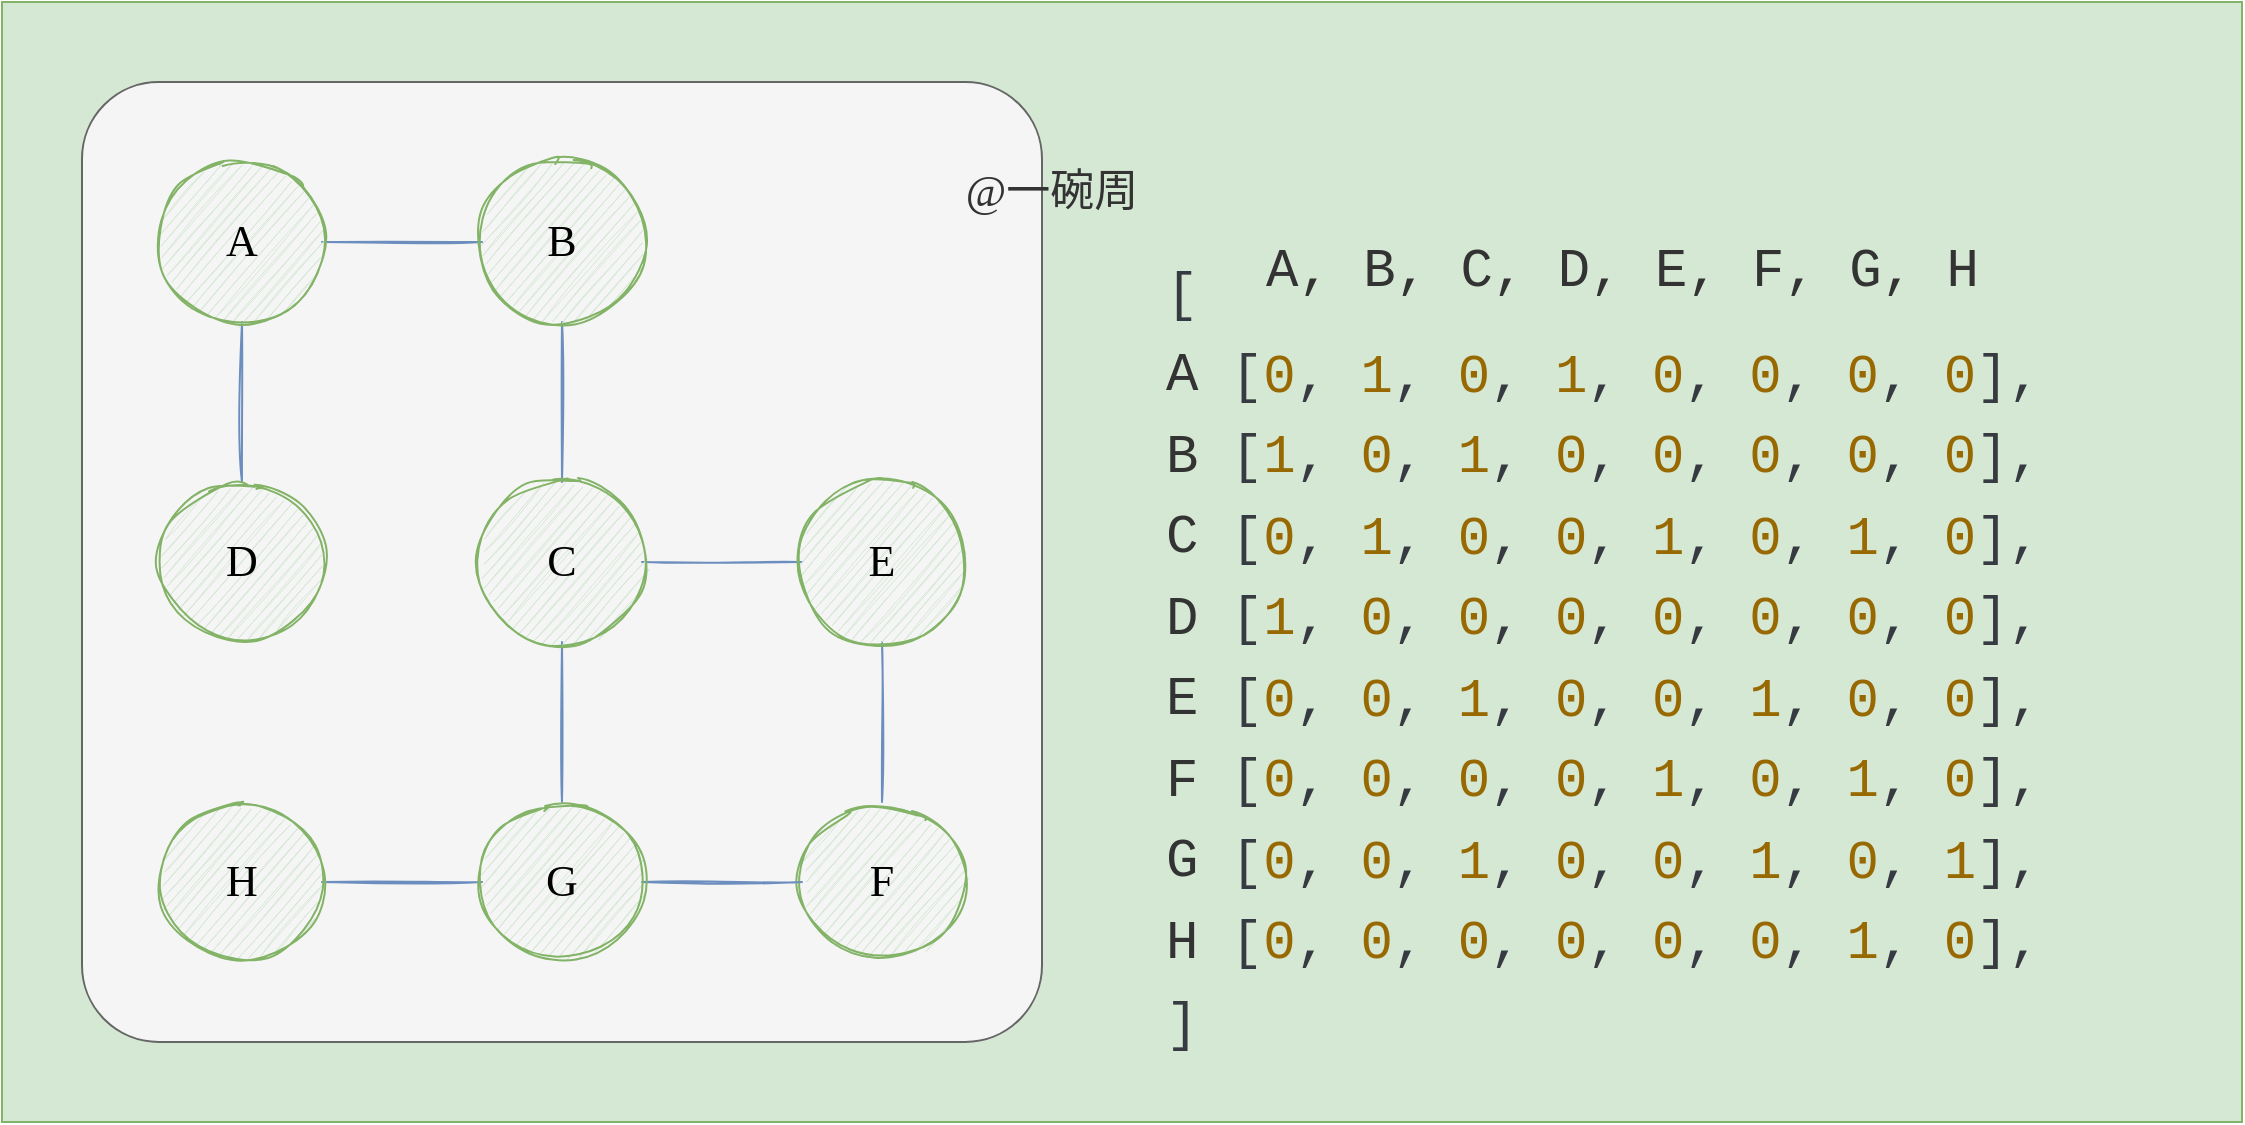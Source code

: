 <mxfile version="16.5.1" type="device"><diagram id="Wqhsb_z9DMbByIuMt15G" name="第 1 页"><mxGraphModel dx="1422" dy="839" grid="1" gridSize="10" guides="1" tooltips="1" connect="1" arrows="1" fold="1" page="0" pageScale="1" pageWidth="827" pageHeight="1169" math="0" shadow="0"><root><mxCell id="0"/><mxCell id="1" parent="0"/><mxCell id="ntMZ8OlPE3a6FN9kULvt-22" value="" style="rounded=0;whiteSpace=wrap;html=1;sketch=0;fontFamily=Comic Sans MS;fontSize=22;strokeColor=#82b366;fillColor=#d5e8d4;" vertex="1" parent="1"><mxGeometry x="40" y="200" width="1120" height="560" as="geometry"/></mxCell><mxCell id="ntMZ8OlPE3a6FN9kULvt-20" value="" style="rounded=1;whiteSpace=wrap;html=1;sketch=0;fontFamily=Comic Sans MS;fontSize=22;strokeColor=#666666;fillColor=#f5f5f5;arcSize=8;fontColor=#333333;" vertex="1" parent="1"><mxGeometry x="80" y="240" width="480" height="480" as="geometry"/></mxCell><mxCell id="ntMZ8OlPE3a6FN9kULvt-32" style="edgeStyle=none;rounded=0;sketch=1;orthogonalLoop=1;jettySize=auto;html=1;exitX=1;exitY=0.5;exitDx=0;exitDy=0;entryX=0;entryY=0.5;entryDx=0;entryDy=0;fontFamily=Comic Sans MS;fontSize=22;fontColor=#333333;strokeColor=#6C8EBF;endArrow=none;endFill=0;" edge="1" parent="1" source="ntMZ8OlPE3a6FN9kULvt-11" target="ntMZ8OlPE3a6FN9kULvt-12"><mxGeometry relative="1" as="geometry"/></mxCell><mxCell id="ntMZ8OlPE3a6FN9kULvt-34" style="edgeStyle=none;rounded=0;sketch=1;orthogonalLoop=1;jettySize=auto;html=1;exitX=0.5;exitY=1;exitDx=0;exitDy=0;fontFamily=Comic Sans MS;fontSize=22;fontColor=#333333;endArrow=none;endFill=0;strokeColor=#6C8EBF;" edge="1" parent="1" source="ntMZ8OlPE3a6FN9kULvt-11" target="ntMZ8OlPE3a6FN9kULvt-18"><mxGeometry relative="1" as="geometry"/></mxCell><mxCell id="ntMZ8OlPE3a6FN9kULvt-11" value="&lt;font style=&quot;font-size: 22px&quot; face=&quot;Comic Sans MS&quot;&gt;A&lt;/font&gt;" style="ellipse;whiteSpace=wrap;html=1;aspect=fixed;fillColor=#d5e8d4;strokeColor=#82b366;sketch=1;" vertex="1" parent="1"><mxGeometry x="120" y="280" width="80" height="80" as="geometry"/></mxCell><mxCell id="ntMZ8OlPE3a6FN9kULvt-33" style="edgeStyle=none;rounded=0;sketch=1;orthogonalLoop=1;jettySize=auto;html=1;exitX=0.5;exitY=1;exitDx=0;exitDy=0;entryX=0.5;entryY=0;entryDx=0;entryDy=0;fontFamily=Comic Sans MS;fontSize=22;fontColor=#333333;endArrow=none;endFill=0;strokeColor=#6C8EBF;" edge="1" parent="1" source="ntMZ8OlPE3a6FN9kULvt-12" target="ntMZ8OlPE3a6FN9kULvt-13"><mxGeometry relative="1" as="geometry"/></mxCell><mxCell id="ntMZ8OlPE3a6FN9kULvt-12" value="&lt;font style=&quot;font-size: 22px&quot; face=&quot;Comic Sans MS&quot;&gt;B&lt;/font&gt;" style="ellipse;whiteSpace=wrap;html=1;aspect=fixed;fillColor=#d5e8d4;strokeColor=#82b366;sketch=1;" vertex="1" parent="1"><mxGeometry x="280" y="280" width="80" height="80" as="geometry"/></mxCell><mxCell id="ntMZ8OlPE3a6FN9kULvt-35" style="edgeStyle=none;rounded=0;sketch=1;orthogonalLoop=1;jettySize=auto;html=1;exitX=1;exitY=0.5;exitDx=0;exitDy=0;fontFamily=Comic Sans MS;fontSize=22;fontColor=#333333;endArrow=none;endFill=0;strokeColor=#6C8EBF;" edge="1" parent="1" source="ntMZ8OlPE3a6FN9kULvt-13" target="ntMZ8OlPE3a6FN9kULvt-14"><mxGeometry relative="1" as="geometry"/></mxCell><mxCell id="ntMZ8OlPE3a6FN9kULvt-37" style="edgeStyle=none;rounded=0;sketch=1;orthogonalLoop=1;jettySize=auto;html=1;exitX=0.5;exitY=1;exitDx=0;exitDy=0;fontFamily=Comic Sans MS;fontSize=22;fontColor=#333333;endArrow=none;endFill=0;strokeColor=#6C8EBF;" edge="1" parent="1" source="ntMZ8OlPE3a6FN9kULvt-13" target="ntMZ8OlPE3a6FN9kULvt-16"><mxGeometry relative="1" as="geometry"/></mxCell><mxCell id="ntMZ8OlPE3a6FN9kULvt-13" value="&lt;font style=&quot;font-size: 22px&quot; face=&quot;Comic Sans MS&quot;&gt;C&lt;/font&gt;" style="ellipse;whiteSpace=wrap;html=1;aspect=fixed;fillColor=#d5e8d4;strokeColor=#82b366;sketch=1;" vertex="1" parent="1"><mxGeometry x="280" y="440" width="80" height="80" as="geometry"/></mxCell><mxCell id="ntMZ8OlPE3a6FN9kULvt-36" style="edgeStyle=none;rounded=0;sketch=1;orthogonalLoop=1;jettySize=auto;html=1;exitX=0.5;exitY=1;exitDx=0;exitDy=0;fontFamily=Comic Sans MS;fontSize=22;fontColor=#333333;endArrow=none;endFill=0;strokeColor=#6C8EBF;" edge="1" parent="1" source="ntMZ8OlPE3a6FN9kULvt-14" target="ntMZ8OlPE3a6FN9kULvt-15"><mxGeometry relative="1" as="geometry"/></mxCell><mxCell id="ntMZ8OlPE3a6FN9kULvt-14" value="&lt;font style=&quot;font-size: 22px&quot; face=&quot;Comic Sans MS&quot;&gt;E&lt;/font&gt;" style="ellipse;whiteSpace=wrap;html=1;aspect=fixed;fillColor=#d5e8d4;strokeColor=#82b366;sketch=1;" vertex="1" parent="1"><mxGeometry x="440" y="440" width="80" height="80" as="geometry"/></mxCell><mxCell id="ntMZ8OlPE3a6FN9kULvt-15" value="&lt;font style=&quot;font-size: 22px&quot; face=&quot;Comic Sans MS&quot;&gt;F&lt;/font&gt;" style="ellipse;whiteSpace=wrap;html=1;aspect=fixed;fillColor=#d5e8d4;strokeColor=#82b366;sketch=1;" vertex="1" parent="1"><mxGeometry x="440" y="600" width="80" height="80" as="geometry"/></mxCell><mxCell id="ntMZ8OlPE3a6FN9kULvt-38" style="edgeStyle=none;rounded=0;sketch=1;orthogonalLoop=1;jettySize=auto;html=1;exitX=1;exitY=0.5;exitDx=0;exitDy=0;fontFamily=Comic Sans MS;fontSize=22;fontColor=#333333;endArrow=none;endFill=0;strokeColor=#6C8EBF;" edge="1" parent="1" source="ntMZ8OlPE3a6FN9kULvt-16" target="ntMZ8OlPE3a6FN9kULvt-15"><mxGeometry relative="1" as="geometry"/></mxCell><mxCell id="ntMZ8OlPE3a6FN9kULvt-39" style="edgeStyle=none;rounded=0;sketch=1;orthogonalLoop=1;jettySize=auto;html=1;exitX=0;exitY=0.5;exitDx=0;exitDy=0;fontFamily=Comic Sans MS;fontSize=22;fontColor=#333333;endArrow=none;endFill=0;strokeColor=#6C8EBF;" edge="1" parent="1" source="ntMZ8OlPE3a6FN9kULvt-16" target="ntMZ8OlPE3a6FN9kULvt-17"><mxGeometry relative="1" as="geometry"/></mxCell><mxCell id="ntMZ8OlPE3a6FN9kULvt-16" value="&lt;font style=&quot;font-size: 22px&quot; face=&quot;Comic Sans MS&quot;&gt;G&lt;/font&gt;" style="ellipse;whiteSpace=wrap;html=1;aspect=fixed;fillColor=#d5e8d4;strokeColor=#82b366;sketch=1;" vertex="1" parent="1"><mxGeometry x="280" y="600" width="80" height="80" as="geometry"/></mxCell><mxCell id="ntMZ8OlPE3a6FN9kULvt-17" value="&lt;font style=&quot;font-size: 22px&quot; face=&quot;Comic Sans MS&quot;&gt;H&lt;/font&gt;" style="ellipse;whiteSpace=wrap;html=1;aspect=fixed;fillColor=#d5e8d4;strokeColor=#82b366;sketch=1;" vertex="1" parent="1"><mxGeometry x="120" y="600" width="80" height="80" as="geometry"/></mxCell><mxCell id="ntMZ8OlPE3a6FN9kULvt-18" value="&lt;font style=&quot;font-size: 22px&quot; face=&quot;Comic Sans MS&quot;&gt;D&lt;/font&gt;" style="ellipse;whiteSpace=wrap;html=1;aspect=fixed;fillColor=#d5e8d4;strokeColor=#82b366;sketch=1;" vertex="1" parent="1"><mxGeometry x="120" y="440" width="80" height="80" as="geometry"/></mxCell><mxCell id="ntMZ8OlPE3a6FN9kULvt-21" value="@一碗周" style="text;html=1;strokeColor=none;fillColor=none;align=center;verticalAlign=middle;whiteSpace=wrap;rounded=0;sketch=0;fontFamily=Comic Sans MS;fontSize=22;fontColor=#333333;" vertex="1" parent="1"><mxGeometry x="500" y="280" width="130" height="30" as="geometry"/></mxCell><mxCell id="ntMZ8OlPE3a6FN9kULvt-43" value="&lt;div style=&quot;font-family: &amp;#34;fira code&amp;#34; , &amp;#34;consolas&amp;#34; , &amp;#34;courier new&amp;#34; , monospace ; font-weight: normal ; line-height: 1.5 ; font-size: 27px&quot;&gt;&lt;div style=&quot;color: rgb(56 , 58 , 66)&quot;&gt;&lt;span style=&quot;color: rgb(56 , 58 , 66)&quot;&gt;[&lt;/span&gt;&lt;/div&gt;&lt;div style=&quot;color: rgb(56 , 58 , 66)&quot;&gt;&lt;span style=&quot;color: #383a42&quot;&gt;&amp;nbsp; [&lt;/span&gt;&lt;span style=&quot;color: #986801&quot;&gt;0&lt;/span&gt;&lt;span style=&quot;color: #383a42&quot;&gt;, &lt;/span&gt;&lt;span style=&quot;color: #986801&quot;&gt;1&lt;/span&gt;&lt;span style=&quot;color: #383a42&quot;&gt;, &lt;/span&gt;&lt;span style=&quot;color: #986801&quot;&gt;0&lt;/span&gt;&lt;span style=&quot;color: #383a42&quot;&gt;, &lt;/span&gt;&lt;span style=&quot;color: #986801&quot;&gt;1&lt;/span&gt;&lt;span style=&quot;color: #383a42&quot;&gt;, &lt;/span&gt;&lt;span style=&quot;color: #986801&quot;&gt;0&lt;/span&gt;&lt;span style=&quot;color: #383a42&quot;&gt;, &lt;/span&gt;&lt;span style=&quot;color: #986801&quot;&gt;0&lt;/span&gt;&lt;span style=&quot;color: #383a42&quot;&gt;, &lt;/span&gt;&lt;span style=&quot;color: #986801&quot;&gt;0&lt;/span&gt;&lt;span style=&quot;color: #383a42&quot;&gt;, &lt;/span&gt;&lt;span style=&quot;color: #986801&quot;&gt;0&lt;/span&gt;&lt;span style=&quot;color: #383a42&quot;&gt;],&lt;/span&gt;&lt;/div&gt;&lt;div&gt;&lt;span style=&quot;color: rgb(56 , 58 , 66)&quot;&gt;&amp;nbsp; [&lt;/span&gt;&lt;span style=&quot;color: rgb(152 , 104 , 1)&quot;&gt;1&lt;/span&gt;&lt;span style=&quot;color: rgb(56 , 58 , 66)&quot;&gt;, &lt;/span&gt;&lt;span style=&quot;color: rgb(152 , 104 , 1)&quot;&gt;0&lt;/span&gt;&lt;span style=&quot;color: rgb(56 , 58 , 66)&quot;&gt;, &lt;/span&gt;&lt;font color=&quot;#986801&quot;&gt;1&lt;/font&gt;&lt;span style=&quot;color: rgb(56 , 58 , 66)&quot;&gt;, &lt;/span&gt;&lt;span style=&quot;color: rgb(152 , 104 , 1)&quot;&gt;0&lt;/span&gt;&lt;span style=&quot;color: rgb(56 , 58 , 66)&quot;&gt;, &lt;/span&gt;&lt;span style=&quot;color: rgb(152 , 104 , 1)&quot;&gt;0&lt;/span&gt;&lt;span style=&quot;color: rgb(56 , 58 , 66)&quot;&gt;, &lt;/span&gt;&lt;span style=&quot;color: rgb(152 , 104 , 1)&quot;&gt;0&lt;/span&gt;&lt;span style=&quot;color: rgb(56 , 58 , 66)&quot;&gt;, &lt;/span&gt;&lt;span style=&quot;color: rgb(152 , 104 , 1)&quot;&gt;0&lt;/span&gt;&lt;span style=&quot;color: rgb(56 , 58 , 66)&quot;&gt;, &lt;/span&gt;&lt;span style=&quot;color: rgb(152 , 104 , 1)&quot;&gt;0&lt;/span&gt;&lt;span style=&quot;color: rgb(56 , 58 , 66)&quot;&gt;],&lt;/span&gt;&lt;/div&gt;&lt;div&gt;&lt;span style=&quot;color: rgb(56 , 58 , 66)&quot;&gt;&amp;nbsp; [&lt;/span&gt;&lt;span style=&quot;color: rgb(152 , 104 , 1)&quot;&gt;0&lt;/span&gt;&lt;span style=&quot;color: rgb(56 , 58 , 66)&quot;&gt;, &lt;/span&gt;&lt;font color=&quot;#986801&quot;&gt;1&lt;/font&gt;&lt;span style=&quot;color: rgb(56 , 58 , 66)&quot;&gt;, &lt;/span&gt;&lt;span style=&quot;color: rgb(152 , 104 , 1)&quot;&gt;0&lt;/span&gt;&lt;span style=&quot;color: rgb(56 , 58 , 66)&quot;&gt;, &lt;/span&gt;&lt;span style=&quot;color: rgb(152 , 104 , 1)&quot;&gt;0&lt;/span&gt;&lt;span style=&quot;color: rgb(56 , 58 , 66)&quot;&gt;, &lt;/span&gt;&lt;span style=&quot;color: rgb(152 , 104 , 1)&quot;&gt;1&lt;/span&gt;&lt;span style=&quot;color: rgb(56 , 58 , 66)&quot;&gt;, &lt;/span&gt;&lt;span style=&quot;color: rgb(152 , 104 , 1)&quot;&gt;0&lt;/span&gt;&lt;span style=&quot;color: rgb(56 , 58 , 66)&quot;&gt;, &lt;/span&gt;&lt;span style=&quot;color: rgb(152 , 104 , 1)&quot;&gt;1&lt;/span&gt;&lt;span style=&quot;color: rgb(56 , 58 , 66)&quot;&gt;, &lt;/span&gt;&lt;span style=&quot;color: rgb(152 , 104 , 1)&quot;&gt;0&lt;/span&gt;&lt;span style=&quot;color: rgb(56 , 58 , 66)&quot;&gt;],&lt;/span&gt;&lt;/div&gt;&lt;div style=&quot;color: rgb(56 , 58 , 66)&quot;&gt;&lt;span style=&quot;color: #383a42&quot;&gt;&amp;nbsp; [&lt;/span&gt;&lt;span style=&quot;color: #986801&quot;&gt;1&lt;/span&gt;&lt;span style=&quot;color: #383a42&quot;&gt;, &lt;/span&gt;&lt;span style=&quot;color: #986801&quot;&gt;0&lt;/span&gt;&lt;span style=&quot;color: #383a42&quot;&gt;, &lt;/span&gt;&lt;span style=&quot;color: #986801&quot;&gt;0&lt;/span&gt;&lt;span style=&quot;color: #383a42&quot;&gt;, &lt;/span&gt;&lt;span style=&quot;color: #986801&quot;&gt;0&lt;/span&gt;&lt;span style=&quot;color: #383a42&quot;&gt;, &lt;/span&gt;&lt;span style=&quot;color: #986801&quot;&gt;0&lt;/span&gt;&lt;span style=&quot;color: #383a42&quot;&gt;, &lt;/span&gt;&lt;span style=&quot;color: #986801&quot;&gt;0&lt;/span&gt;&lt;span style=&quot;color: #383a42&quot;&gt;, &lt;/span&gt;&lt;span style=&quot;color: #986801&quot;&gt;0&lt;/span&gt;&lt;span style=&quot;color: #383a42&quot;&gt;, &lt;/span&gt;&lt;span style=&quot;color: #986801&quot;&gt;0&lt;/span&gt;&lt;span style=&quot;color: #383a42&quot;&gt;],&lt;/span&gt;&lt;/div&gt;&lt;div style=&quot;color: rgb(56 , 58 , 66)&quot;&gt;&lt;span style=&quot;color: #383a42&quot;&gt;&amp;nbsp; [&lt;/span&gt;&lt;span style=&quot;color: #986801&quot;&gt;0&lt;/span&gt;&lt;span style=&quot;color: #383a42&quot;&gt;, &lt;/span&gt;&lt;span style=&quot;color: #986801&quot;&gt;0&lt;/span&gt;&lt;span style=&quot;color: #383a42&quot;&gt;, &lt;/span&gt;&lt;span style=&quot;color: #986801&quot;&gt;1&lt;/span&gt;&lt;span style=&quot;color: #383a42&quot;&gt;, &lt;/span&gt;&lt;span style=&quot;color: #986801&quot;&gt;0&lt;/span&gt;&lt;span style=&quot;color: #383a42&quot;&gt;, &lt;/span&gt;&lt;span style=&quot;color: #986801&quot;&gt;0&lt;/span&gt;&lt;span style=&quot;color: #383a42&quot;&gt;, &lt;/span&gt;&lt;span style=&quot;color: #986801&quot;&gt;1&lt;/span&gt;&lt;span style=&quot;color: #383a42&quot;&gt;, &lt;/span&gt;&lt;span style=&quot;color: #986801&quot;&gt;0&lt;/span&gt;&lt;span style=&quot;color: #383a42&quot;&gt;, &lt;/span&gt;&lt;span style=&quot;color: #986801&quot;&gt;0&lt;/span&gt;&lt;span style=&quot;color: #383a42&quot;&gt;],&lt;/span&gt;&lt;/div&gt;&lt;div style=&quot;color: rgb(56 , 58 , 66)&quot;&gt;&lt;span style=&quot;color: #383a42&quot;&gt;&amp;nbsp; [&lt;/span&gt;&lt;span style=&quot;color: #986801&quot;&gt;0&lt;/span&gt;&lt;span style=&quot;color: #383a42&quot;&gt;, &lt;/span&gt;&lt;span style=&quot;color: #986801&quot;&gt;0&lt;/span&gt;&lt;span style=&quot;color: #383a42&quot;&gt;, &lt;/span&gt;&lt;span style=&quot;color: #986801&quot;&gt;0&lt;/span&gt;&lt;span style=&quot;color: #383a42&quot;&gt;, &lt;/span&gt;&lt;span style=&quot;color: #986801&quot;&gt;0&lt;/span&gt;&lt;span style=&quot;color: #383a42&quot;&gt;, &lt;/span&gt;&lt;span style=&quot;color: #986801&quot;&gt;1&lt;/span&gt;&lt;span style=&quot;color: #383a42&quot;&gt;, &lt;/span&gt;&lt;span style=&quot;color: #986801&quot;&gt;0&lt;/span&gt;&lt;span style=&quot;color: #383a42&quot;&gt;, &lt;/span&gt;&lt;span style=&quot;color: #986801&quot;&gt;1&lt;/span&gt;&lt;span style=&quot;color: #383a42&quot;&gt;, &lt;/span&gt;&lt;span style=&quot;color: #986801&quot;&gt;0&lt;/span&gt;&lt;span style=&quot;color: #383a42&quot;&gt;],&lt;/span&gt;&lt;/div&gt;&lt;div style=&quot;color: rgb(56 , 58 , 66)&quot;&gt;&lt;span style=&quot;color: #383a42&quot;&gt;&amp;nbsp; [&lt;/span&gt;&lt;span style=&quot;color: #986801&quot;&gt;0&lt;/span&gt;&lt;span style=&quot;color: #383a42&quot;&gt;, &lt;/span&gt;&lt;span style=&quot;color: #986801&quot;&gt;0&lt;/span&gt;&lt;span style=&quot;color: #383a42&quot;&gt;, &lt;/span&gt;&lt;span style=&quot;color: #986801&quot;&gt;1&lt;/span&gt;&lt;span style=&quot;color: #383a42&quot;&gt;, &lt;/span&gt;&lt;span style=&quot;color: #986801&quot;&gt;0&lt;/span&gt;&lt;span style=&quot;color: #383a42&quot;&gt;, &lt;/span&gt;&lt;span style=&quot;color: #986801&quot;&gt;0&lt;/span&gt;&lt;span style=&quot;color: #383a42&quot;&gt;, &lt;/span&gt;&lt;span style=&quot;color: #986801&quot;&gt;1&lt;/span&gt;&lt;span style=&quot;color: #383a42&quot;&gt;, &lt;/span&gt;&lt;span style=&quot;color: #986801&quot;&gt;0&lt;/span&gt;&lt;span style=&quot;color: #383a42&quot;&gt;, &lt;/span&gt;&lt;span style=&quot;color: #986801&quot;&gt;1&lt;/span&gt;&lt;span style=&quot;color: #383a42&quot;&gt;],&lt;/span&gt;&lt;/div&gt;&lt;div style=&quot;color: rgb(56 , 58 , 66)&quot;&gt;&lt;span style=&quot;color: #383a42&quot;&gt;&amp;nbsp; [&lt;/span&gt;&lt;span style=&quot;color: #986801&quot;&gt;0&lt;/span&gt;&lt;span style=&quot;color: #383a42&quot;&gt;, &lt;/span&gt;&lt;span style=&quot;color: #986801&quot;&gt;0&lt;/span&gt;&lt;span style=&quot;color: #383a42&quot;&gt;, &lt;/span&gt;&lt;span style=&quot;color: #986801&quot;&gt;0&lt;/span&gt;&lt;span style=&quot;color: #383a42&quot;&gt;, &lt;/span&gt;&lt;span style=&quot;color: #986801&quot;&gt;0&lt;/span&gt;&lt;span style=&quot;color: #383a42&quot;&gt;, &lt;/span&gt;&lt;span style=&quot;color: #986801&quot;&gt;0&lt;/span&gt;&lt;span style=&quot;color: #383a42&quot;&gt;, &lt;/span&gt;&lt;span style=&quot;color: #986801&quot;&gt;0&lt;/span&gt;&lt;span style=&quot;color: #383a42&quot;&gt;, &lt;/span&gt;&lt;span style=&quot;color: #986801&quot;&gt;1&lt;/span&gt;&lt;span style=&quot;color: #383a42&quot;&gt;, &lt;/span&gt;&lt;span style=&quot;color: #986801&quot;&gt;0&lt;/span&gt;&lt;span style=&quot;color: #383a42&quot;&gt;],&lt;/span&gt;&lt;/div&gt;&lt;div style=&quot;color: rgb(56 , 58 , 66)&quot;&gt;&lt;span style=&quot;color: rgb(56 , 58 , 66)&quot;&gt;]&lt;/span&gt;&lt;/div&gt;&lt;/div&gt;" style="text;whiteSpace=wrap;html=1;fontSize=22;fontFamily=Comic Sans MS;fontColor=#333333;" vertex="1" parent="1"><mxGeometry x="620" y="320" width="500" height="420" as="geometry"/></mxCell><mxCell id="ntMZ8OlPE3a6FN9kULvt-44" value="&lt;div style=&quot;font-family: &amp;#34;fira code&amp;#34; , &amp;#34;consolas&amp;#34; , &amp;#34;courier new&amp;#34; , monospace ; font-weight: normal ; line-height: 1.5 ; font-size: 27px&quot;&gt;&lt;div&gt;A&lt;br&gt;&lt;/div&gt;&lt;div&gt;B&lt;/div&gt;&lt;div&gt;C&lt;/div&gt;&lt;div&gt;D&lt;/div&gt;&lt;div&gt;E&lt;/div&gt;&lt;div&gt;F&lt;/div&gt;&lt;div&gt;G&lt;/div&gt;&lt;div&gt;H&lt;br&gt;&lt;/div&gt;&lt;/div&gt;" style="text;whiteSpace=wrap;html=1;fontSize=22;fontFamily=Comic Sans MS;fontColor=#333333;" vertex="1" parent="1"><mxGeometry x="620" y="360" width="30" height="330" as="geometry"/></mxCell><mxCell id="ntMZ8OlPE3a6FN9kULvt-45" value="&lt;font style=&quot;font-family: &amp;#34;fira code&amp;#34; , &amp;#34;consolas&amp;#34; , &amp;#34;courier new&amp;#34; , monospace ; font-size: 27px ; font-style: normal ; font-weight: 400 ; letter-spacing: normal ; text-align: left ; text-indent: 0px ; text-transform: none ; word-spacing: 0px&quot;&gt;A&lt;/font&gt;&lt;span style=&quot;font-family: &amp;#34;fira code&amp;#34; , &amp;#34;consolas&amp;#34; , &amp;#34;courier new&amp;#34; , monospace ; font-size: 27px ; font-style: normal ; font-weight: 400 ; letter-spacing: normal ; text-align: left ; text-indent: 0px ; text-transform: none ; word-spacing: 0px&quot;&gt;,&lt;span&gt;&amp;nbsp;&lt;/span&gt;&lt;/span&gt;&lt;font style=&quot;font-family: &amp;#34;fira code&amp;#34; , &amp;#34;consolas&amp;#34; , &amp;#34;courier new&amp;#34; , monospace ; font-size: 27px ; font-style: normal ; font-weight: 400 ; letter-spacing: normal ; text-align: left ; text-indent: 0px ; text-transform: none ; word-spacing: 0px&quot;&gt;B&lt;/font&gt;&lt;span style=&quot;font-family: &amp;#34;fira code&amp;#34; , &amp;#34;consolas&amp;#34; , &amp;#34;courier new&amp;#34; , monospace ; font-size: 27px ; font-style: normal ; font-weight: 400 ; letter-spacing: normal ; text-align: left ; text-indent: 0px ; text-transform: none ; word-spacing: 0px&quot;&gt;,&lt;span&gt;&amp;nbsp;&lt;/span&gt;&lt;/span&gt;&lt;font style=&quot;font-family: &amp;#34;fira code&amp;#34; , &amp;#34;consolas&amp;#34; , &amp;#34;courier new&amp;#34; , monospace ; font-size: 27px ; font-style: normal ; font-weight: 400 ; letter-spacing: normal ; text-align: left ; text-indent: 0px ; text-transform: none ; word-spacing: 0px&quot;&gt;C&lt;/font&gt;&lt;span style=&quot;font-family: &amp;#34;fira code&amp;#34; , &amp;#34;consolas&amp;#34; , &amp;#34;courier new&amp;#34; , monospace ; font-size: 27px ; font-style: normal ; font-weight: 400 ; letter-spacing: normal ; text-align: left ; text-indent: 0px ; text-transform: none ; word-spacing: 0px&quot;&gt;,&lt;span&gt;&amp;nbsp;&lt;/span&gt;&lt;/span&gt;&lt;font style=&quot;font-family: &amp;#34;fira code&amp;#34; , &amp;#34;consolas&amp;#34; , &amp;#34;courier new&amp;#34; , monospace ; font-size: 27px ; font-style: normal ; font-weight: 400 ; letter-spacing: normal ; text-align: left ; text-indent: 0px ; text-transform: none ; word-spacing: 0px&quot;&gt;D&lt;/font&gt;&lt;span style=&quot;font-family: &amp;#34;fira code&amp;#34; , &amp;#34;consolas&amp;#34; , &amp;#34;courier new&amp;#34; , monospace ; font-size: 27px ; font-style: normal ; font-weight: 400 ; letter-spacing: normal ; text-align: left ; text-indent: 0px ; text-transform: none ; word-spacing: 0px&quot;&gt;,&lt;span&gt;&amp;nbsp;&lt;/span&gt;&lt;/span&gt;&lt;font style=&quot;font-family: &amp;#34;fira code&amp;#34; , &amp;#34;consolas&amp;#34; , &amp;#34;courier new&amp;#34; , monospace ; font-size: 27px ; font-style: normal ; font-weight: 400 ; letter-spacing: normal ; text-align: left ; text-indent: 0px ; text-transform: none ; word-spacing: 0px&quot;&gt;E&lt;/font&gt;&lt;span style=&quot;font-family: &amp;#34;fira code&amp;#34; , &amp;#34;consolas&amp;#34; , &amp;#34;courier new&amp;#34; , monospace ; font-size: 27px ; font-style: normal ; font-weight: 400 ; letter-spacing: normal ; text-align: left ; text-indent: 0px ; text-transform: none ; word-spacing: 0px&quot;&gt;,&lt;span&gt;&amp;nbsp;&lt;/span&gt;&lt;/span&gt;&lt;font style=&quot;font-family: &amp;#34;fira code&amp;#34; , &amp;#34;consolas&amp;#34; , &amp;#34;courier new&amp;#34; , monospace ; font-size: 27px ; font-style: normal ; font-weight: 400 ; letter-spacing: normal ; text-align: left ; text-indent: 0px ; text-transform: none ; word-spacing: 0px&quot;&gt;F&lt;/font&gt;&lt;span style=&quot;font-family: &amp;#34;fira code&amp;#34; , &amp;#34;consolas&amp;#34; , &amp;#34;courier new&amp;#34; , monospace ; font-size: 27px ; font-style: normal ; font-weight: 400 ; letter-spacing: normal ; text-align: left ; text-indent: 0px ; text-transform: none ; word-spacing: 0px&quot;&gt;,&lt;span&gt;&amp;nbsp;&lt;/span&gt;&lt;/span&gt;&lt;font style=&quot;font-family: &amp;#34;fira code&amp;#34; , &amp;#34;consolas&amp;#34; , &amp;#34;courier new&amp;#34; , monospace ; font-size: 27px ; font-style: normal ; font-weight: 400 ; letter-spacing: normal ; text-align: left ; text-indent: 0px ; text-transform: none ; word-spacing: 0px&quot;&gt;G&lt;/font&gt;&lt;span style=&quot;font-family: &amp;#34;fira code&amp;#34; , &amp;#34;consolas&amp;#34; , &amp;#34;courier new&amp;#34; , monospace ; font-size: 27px ; font-style: normal ; font-weight: 400 ; letter-spacing: normal ; text-align: left ; text-indent: 0px ; text-transform: none ; word-spacing: 0px&quot;&gt;,&lt;span&gt;&amp;nbsp;&lt;/span&gt;&lt;/span&gt;&lt;font style=&quot;font-family: &amp;#34;fira code&amp;#34; , &amp;#34;consolas&amp;#34; , &amp;#34;courier new&amp;#34; , monospace ; font-size: 27px ; font-style: normal ; font-weight: 400 ; letter-spacing: normal ; text-align: left ; text-indent: 0px ; text-transform: none ; word-spacing: 0px&quot;&gt;H&lt;/font&gt;" style="text;whiteSpace=wrap;html=1;fontSize=27;fontFamily=Comic Sans MS;fontColor=#333333;" vertex="1" parent="1"><mxGeometry x="670" y="310" width="390" height="50" as="geometry"/></mxCell></root></mxGraphModel></diagram></mxfile>